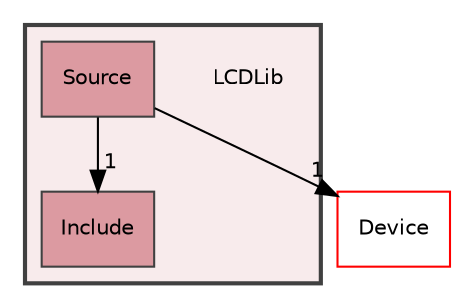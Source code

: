 digraph "LCDLib"
{
 // LATEX_PDF_SIZE
  edge [fontname="Helvetica",fontsize="10",labelfontname="Helvetica",labelfontsize="10"];
  node [fontname="Helvetica",fontsize="10",shape=record];
  compound=true
  subgraph clusterdir_02de365e572d7e73aaf164675e97f837 {
    graph [ bgcolor="#f8ebec", pencolor="grey25", style="filled,bold,", label="", fontname="Helvetica", fontsize="10", URL="dir_02de365e572d7e73aaf164675e97f837.html"]
    dir_02de365e572d7e73aaf164675e97f837 [shape=plaintext, label="LCDLib"];
  dir_7323141c4cd4ed205781da7bd370df61 [shape=box, label="Include", style="filled,", fillcolor="#dc9aa1", color="grey25", URL="dir_7323141c4cd4ed205781da7bd370df61.html"];
  dir_d0db4d15118174b03f0ac10148211756 [shape=box, label="Source", style="filled,", fillcolor="#dc9aa1", color="grey25", URL="dir_d0db4d15118174b03f0ac10148211756.html"];
  }
  dir_4c76ddfc10a27668d6c42d3412320ee0 [shape=box, label="Device", style="", fillcolor="#f8ebec", color="red", URL="dir_4c76ddfc10a27668d6c42d3412320ee0.html"];
  dir_d0db4d15118174b03f0ac10148211756->dir_4c76ddfc10a27668d6c42d3412320ee0 [headlabel="1", labeldistance=1.5 headhref="dir_000014_000000.html"];
  dir_d0db4d15118174b03f0ac10148211756->dir_7323141c4cd4ed205781da7bd370df61 [headlabel="1", labeldistance=1.5 headhref="dir_000014_000005.html"];
}
